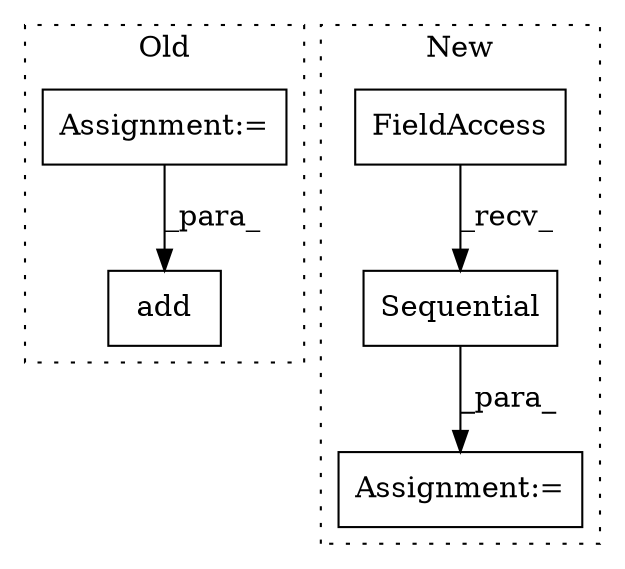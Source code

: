 digraph G {
subgraph cluster0 {
1 [label="add" a="32" s="1953,1986" l="4,1" shape="box"];
5 [label="Assignment:=" a="7" s="1011,1124" l="69,2" shape="box"];
label = "Old";
style="dotted";
}
subgraph cluster1 {
2 [label="Sequential" a="32" s="2289" l="12" shape="box"];
3 [label="Assignment:=" a="7" s="2279" l="1" shape="box"];
4 [label="FieldAccess" a="22" s="2280" l="5" shape="box"];
label = "New";
style="dotted";
}
2 -> 3 [label="_para_"];
4 -> 2 [label="_recv_"];
5 -> 1 [label="_para_"];
}